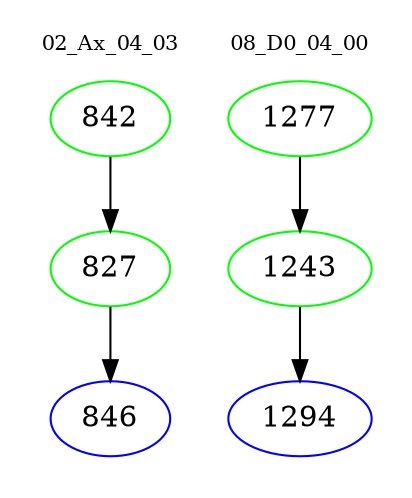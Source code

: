 digraph{
subgraph cluster_0 {
color = white
label = "02_Ax_04_03";
fontsize=10;
T0_842 [label="842", color="green"]
T0_842 -> T0_827 [color="black"]
T0_827 [label="827", color="green"]
T0_827 -> T0_846 [color="black"]
T0_846 [label="846", color="blue"]
}
subgraph cluster_1 {
color = white
label = "08_D0_04_00";
fontsize=10;
T1_1277 [label="1277", color="green"]
T1_1277 -> T1_1243 [color="black"]
T1_1243 [label="1243", color="green"]
T1_1243 -> T1_1294 [color="black"]
T1_1294 [label="1294", color="blue"]
}
}

